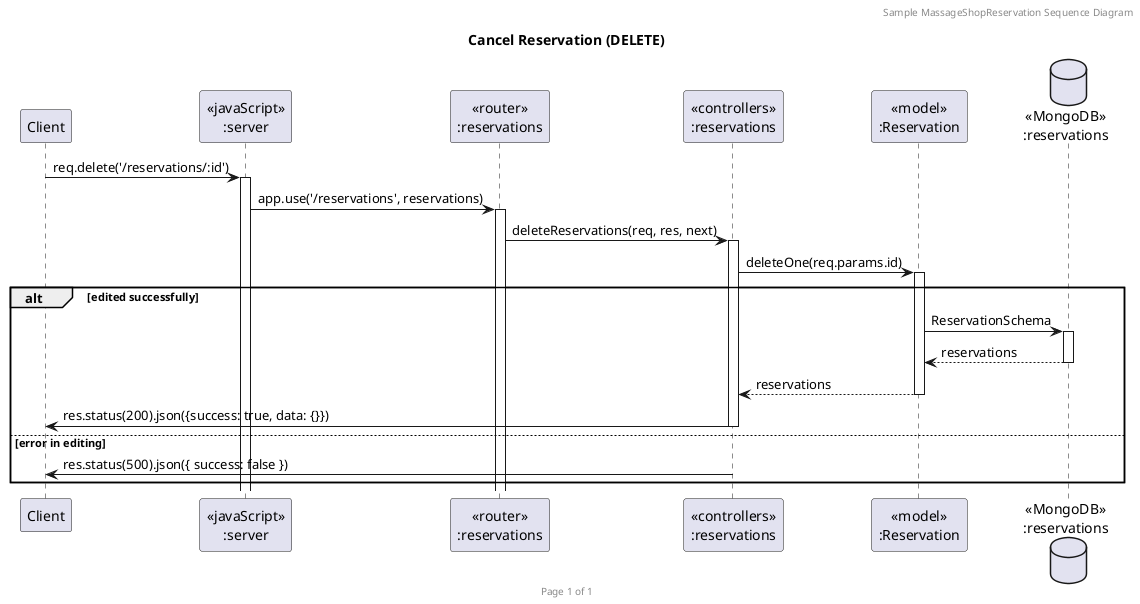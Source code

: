@startuml Delete Reservations (DELETE)
@startuml Delete Reservations (DELETE)

header Sample MassageShopReservation Sequence Diagram
header Sample MassageShopReservation Sequence Diagram
footer Page %page% of %lastpage%
title "Cancel Reservation (DELETE)"

participant "Client" as client
participant "<<javaScript>>\n:server" as server
participant "<<router>>\n:reservations" as routerReservation
participant "<<controllers>>\n:reservations" as controllersReservation
participant "<<model>>\n:Reservation" as modelReservation
database "<<MongoDB>>\n:reservations" as ReservationDatabase

participant "<<router>>\n:reservations" as routerReservation
participant "<<controllers>>\n:reservations" as controllersReservation
participant "<<model>>\n:Reservation" as modelReservation
database "<<MongoDB>>\n:reservations" as ReservationDatabase


client->server ++:req.delete('/reservations/:id')
server->routerReservation ++:app.use('/reservations', reservations)
routerReservation -> controllersReservation ++: deleteReservations(req, res, next)
controllersReservation->modelReservation ++: deleteOne(req.params.id)

alt edited successfully
 modelReservation ->ReservationDatabase ++: ReservationSchema
  ReservationDatabase --> modelReservation --: reservations
  controllersReservation <-- modelReservation --: reservations
  controllersReservation->client --: res.status(200).json({success: true, data: {}})
else error in editing
  controllersReservation->client --: res.status(500).json({ success: false })
end
@enduml